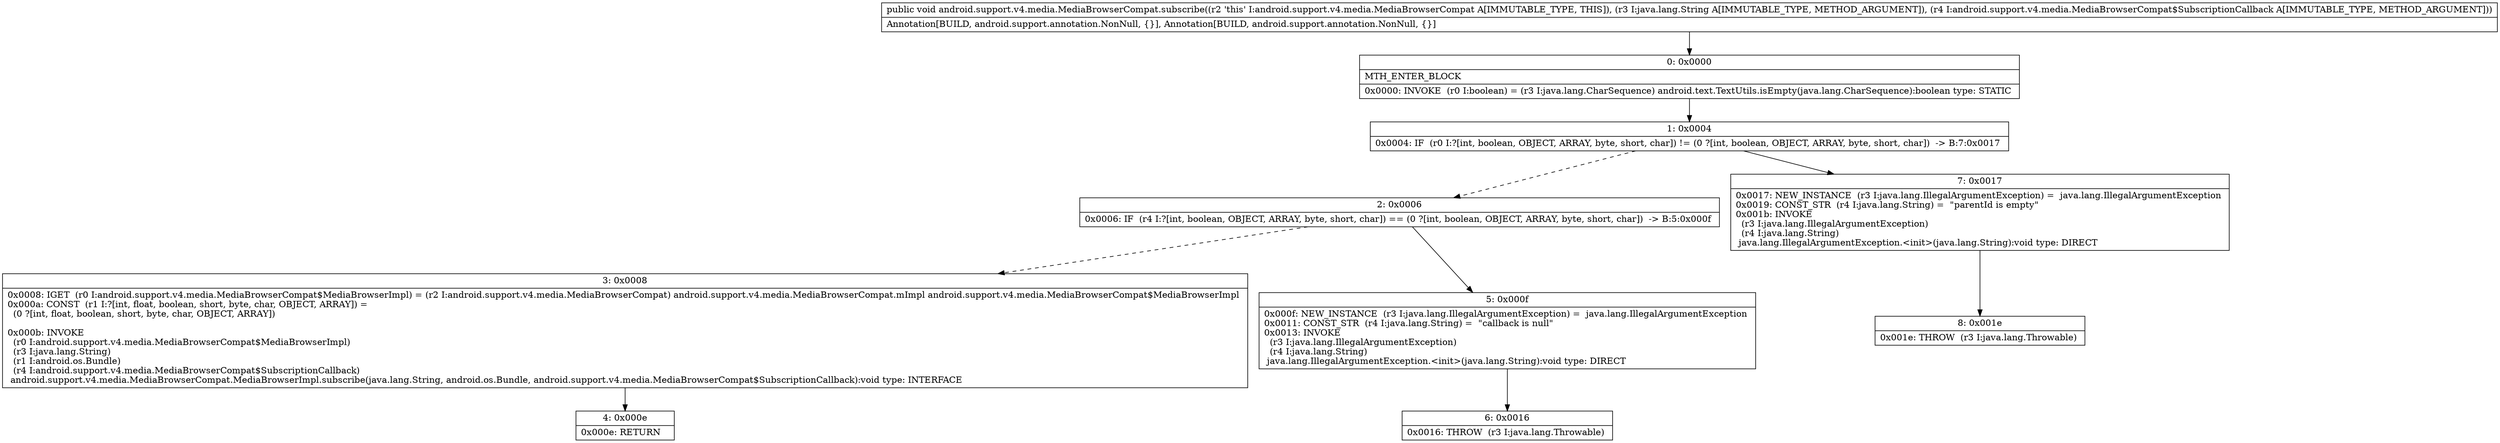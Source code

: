 digraph "CFG forandroid.support.v4.media.MediaBrowserCompat.subscribe(Ljava\/lang\/String;Landroid\/support\/v4\/media\/MediaBrowserCompat$SubscriptionCallback;)V" {
Node_0 [shape=record,label="{0\:\ 0x0000|MTH_ENTER_BLOCK\l|0x0000: INVOKE  (r0 I:boolean) = (r3 I:java.lang.CharSequence) android.text.TextUtils.isEmpty(java.lang.CharSequence):boolean type: STATIC \l}"];
Node_1 [shape=record,label="{1\:\ 0x0004|0x0004: IF  (r0 I:?[int, boolean, OBJECT, ARRAY, byte, short, char]) != (0 ?[int, boolean, OBJECT, ARRAY, byte, short, char])  \-\> B:7:0x0017 \l}"];
Node_2 [shape=record,label="{2\:\ 0x0006|0x0006: IF  (r4 I:?[int, boolean, OBJECT, ARRAY, byte, short, char]) == (0 ?[int, boolean, OBJECT, ARRAY, byte, short, char])  \-\> B:5:0x000f \l}"];
Node_3 [shape=record,label="{3\:\ 0x0008|0x0008: IGET  (r0 I:android.support.v4.media.MediaBrowserCompat$MediaBrowserImpl) = (r2 I:android.support.v4.media.MediaBrowserCompat) android.support.v4.media.MediaBrowserCompat.mImpl android.support.v4.media.MediaBrowserCompat$MediaBrowserImpl \l0x000a: CONST  (r1 I:?[int, float, boolean, short, byte, char, OBJECT, ARRAY]) = \l  (0 ?[int, float, boolean, short, byte, char, OBJECT, ARRAY])\l \l0x000b: INVOKE  \l  (r0 I:android.support.v4.media.MediaBrowserCompat$MediaBrowserImpl)\l  (r3 I:java.lang.String)\l  (r1 I:android.os.Bundle)\l  (r4 I:android.support.v4.media.MediaBrowserCompat$SubscriptionCallback)\l android.support.v4.media.MediaBrowserCompat.MediaBrowserImpl.subscribe(java.lang.String, android.os.Bundle, android.support.v4.media.MediaBrowserCompat$SubscriptionCallback):void type: INTERFACE \l}"];
Node_4 [shape=record,label="{4\:\ 0x000e|0x000e: RETURN   \l}"];
Node_5 [shape=record,label="{5\:\ 0x000f|0x000f: NEW_INSTANCE  (r3 I:java.lang.IllegalArgumentException) =  java.lang.IllegalArgumentException \l0x0011: CONST_STR  (r4 I:java.lang.String) =  \"callback is null\" \l0x0013: INVOKE  \l  (r3 I:java.lang.IllegalArgumentException)\l  (r4 I:java.lang.String)\l java.lang.IllegalArgumentException.\<init\>(java.lang.String):void type: DIRECT \l}"];
Node_6 [shape=record,label="{6\:\ 0x0016|0x0016: THROW  (r3 I:java.lang.Throwable) \l}"];
Node_7 [shape=record,label="{7\:\ 0x0017|0x0017: NEW_INSTANCE  (r3 I:java.lang.IllegalArgumentException) =  java.lang.IllegalArgumentException \l0x0019: CONST_STR  (r4 I:java.lang.String) =  \"parentId is empty\" \l0x001b: INVOKE  \l  (r3 I:java.lang.IllegalArgumentException)\l  (r4 I:java.lang.String)\l java.lang.IllegalArgumentException.\<init\>(java.lang.String):void type: DIRECT \l}"];
Node_8 [shape=record,label="{8\:\ 0x001e|0x001e: THROW  (r3 I:java.lang.Throwable) \l}"];
MethodNode[shape=record,label="{public void android.support.v4.media.MediaBrowserCompat.subscribe((r2 'this' I:android.support.v4.media.MediaBrowserCompat A[IMMUTABLE_TYPE, THIS]), (r3 I:java.lang.String A[IMMUTABLE_TYPE, METHOD_ARGUMENT]), (r4 I:android.support.v4.media.MediaBrowserCompat$SubscriptionCallback A[IMMUTABLE_TYPE, METHOD_ARGUMENT]))  | Annotation[BUILD, android.support.annotation.NonNull, \{\}], Annotation[BUILD, android.support.annotation.NonNull, \{\}]\l}"];
MethodNode -> Node_0;
Node_0 -> Node_1;
Node_1 -> Node_2[style=dashed];
Node_1 -> Node_7;
Node_2 -> Node_3[style=dashed];
Node_2 -> Node_5;
Node_3 -> Node_4;
Node_5 -> Node_6;
Node_7 -> Node_8;
}

